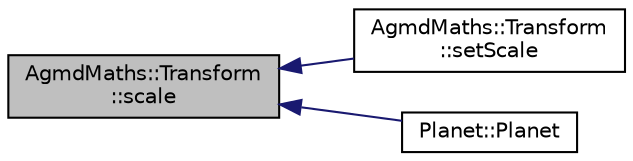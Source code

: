 digraph "AgmdMaths::Transform::scale"
{
  edge [fontname="Helvetica",fontsize="10",labelfontname="Helvetica",labelfontsize="10"];
  node [fontname="Helvetica",fontsize="10",shape=record];
  rankdir="LR";
  Node1 [label="AgmdMaths::Transform\l::scale",height=0.2,width=0.4,color="black", fillcolor="grey75", style="filled" fontcolor="black"];
  Node1 -> Node2 [dir="back",color="midnightblue",fontsize="10",style="solid",fontname="Helvetica"];
  Node2 [label="AgmdMaths::Transform\l::setScale",height=0.2,width=0.4,color="black", fillcolor="white", style="filled",URL="$class_agmd_maths_1_1_transform.html#ac39fae3bdf45fc054a0a802fbbce638a"];
  Node1 -> Node3 [dir="back",color="midnightblue",fontsize="10",style="solid",fontname="Helvetica"];
  Node3 [label="Planet::Planet",height=0.2,width=0.4,color="black", fillcolor="white", style="filled",URL="$class_planet.html#adbd5bfd2c35ff4b226a586ad9b2cf3a7"];
}
